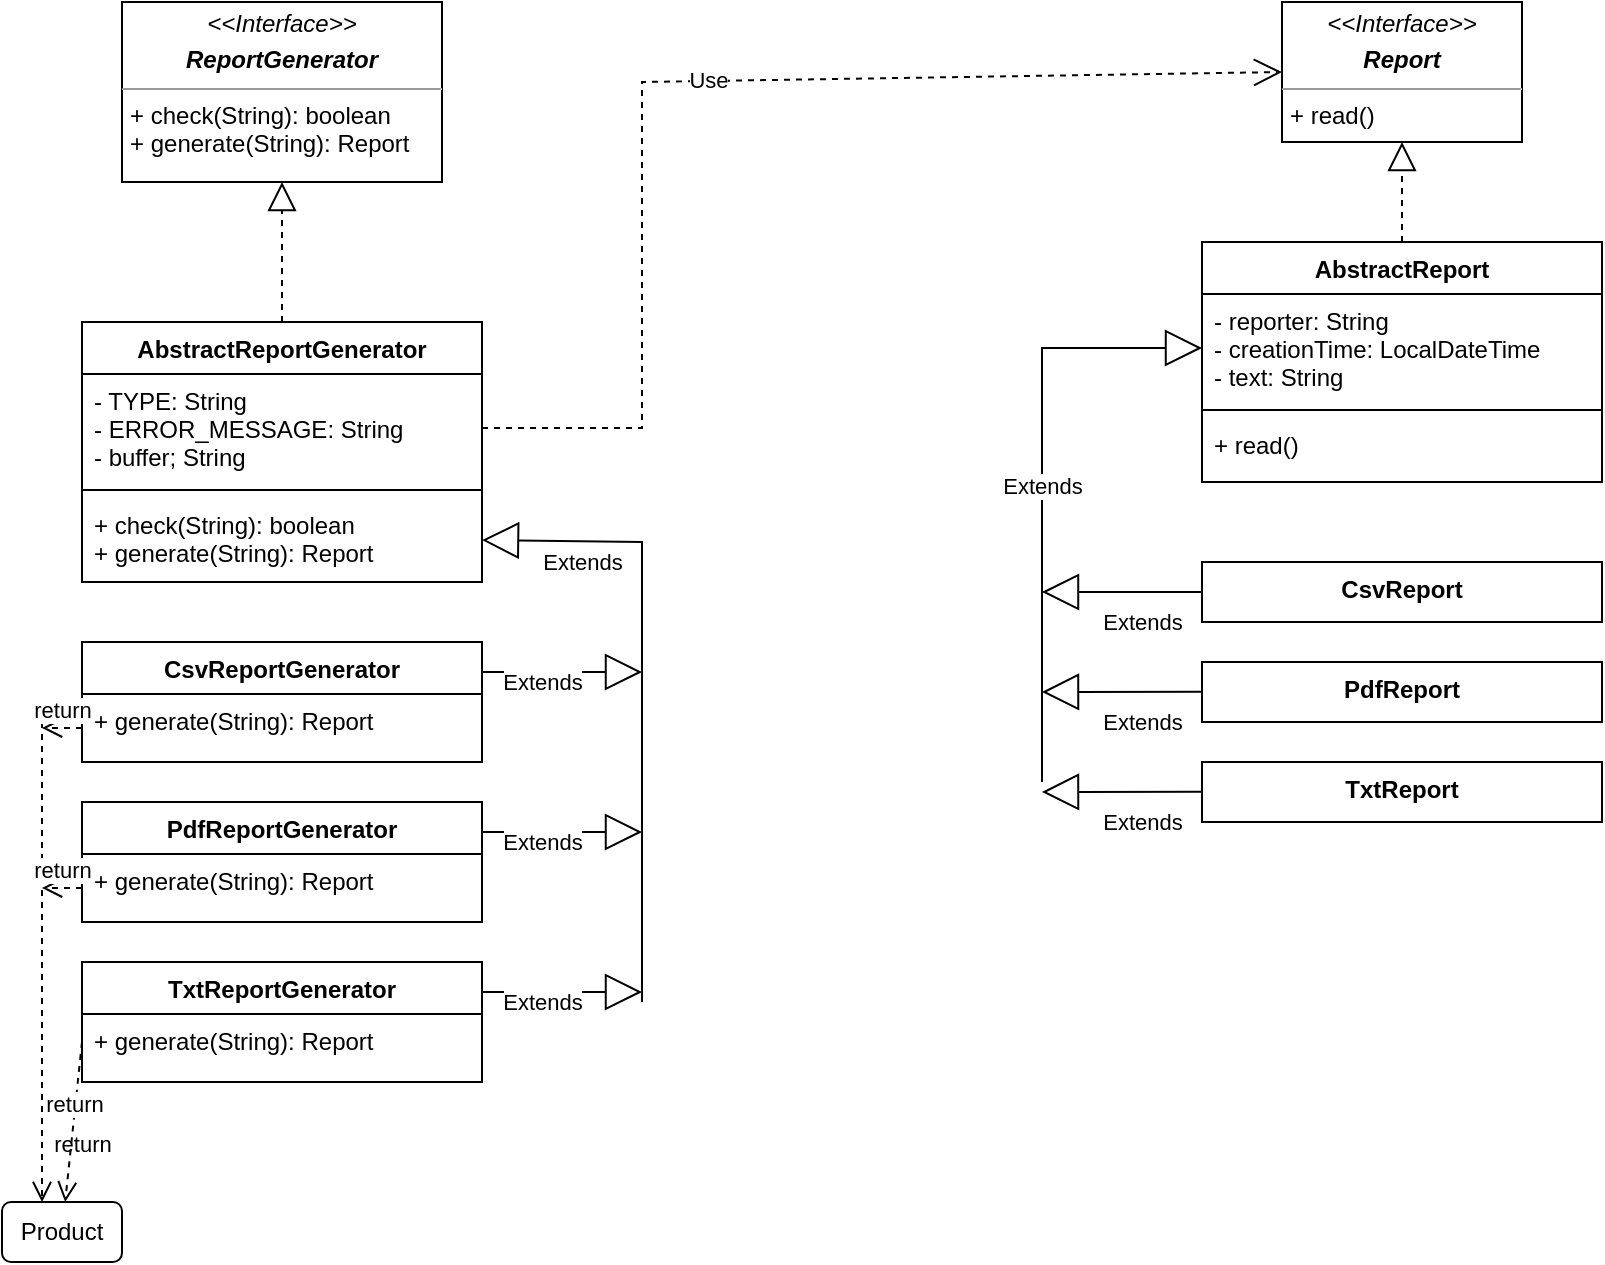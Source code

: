 <mxfile version="20.5.3" type="embed"><diagram id="23iRSUPoRavnBvh4doch" name="Page-1"><mxGraphModel dx="361" dy="583" grid="1" gridSize="10" guides="1" tooltips="1" connect="1" arrows="1" fold="1" page="1" pageScale="1" pageWidth="827" pageHeight="1169" math="0" shadow="0"><root><mxCell id="0"/><mxCell id="1" parent="0"/><mxCell id="2" value="&lt;p style=&quot;margin:0px;margin-top:4px;text-align:center;&quot;&gt;&lt;i&gt;&amp;lt;&amp;lt;Interface&amp;gt;&amp;gt;&lt;/i&gt;&lt;/p&gt;&lt;p style=&quot;margin:0px;margin-top:4px;text-align:center;&quot;&gt;&lt;i&gt;&lt;b&gt;Report&lt;/b&gt;&lt;/i&gt;&lt;/p&gt;&lt;hr size=&quot;1&quot;&gt;&lt;p style=&quot;margin:0px;margin-left:4px;&quot;&gt;+ read()&lt;/p&gt;" style="verticalAlign=top;align=left;overflow=fill;fontSize=12;fontFamily=Helvetica;html=1;" parent="1" vertex="1"><mxGeometry x="640" y="40" width="120" height="70" as="geometry"/></mxCell><mxCell id="3" value="AbstractReport" style="swimlane;fontStyle=1;align=center;verticalAlign=top;childLayout=stackLayout;horizontal=1;startSize=26;horizontalStack=0;resizeParent=1;resizeParentMax=0;resizeLast=0;collapsible=1;marginBottom=0;" parent="1" vertex="1"><mxGeometry x="600" y="160" width="200" height="120" as="geometry"/></mxCell><mxCell id="4" value="- reporter: String&#10;- creationTime: LocalDateTime&#10;- text: String" style="text;strokeColor=none;fillColor=none;align=left;verticalAlign=top;spacingLeft=4;spacingRight=4;overflow=hidden;rotatable=0;points=[[0,0.5],[1,0.5]];portConstraint=eastwest;" parent="3" vertex="1"><mxGeometry y="26" width="200" height="54" as="geometry"/></mxCell><mxCell id="5" value="" style="line;strokeWidth=1;fillColor=none;align=left;verticalAlign=middle;spacingTop=-1;spacingLeft=3;spacingRight=3;rotatable=0;labelPosition=right;points=[];portConstraint=eastwest;strokeColor=inherit;" parent="3" vertex="1"><mxGeometry y="80" width="200" height="8" as="geometry"/></mxCell><mxCell id="6" value="+ read()" style="text;strokeColor=none;fillColor=none;align=left;verticalAlign=top;spacingLeft=4;spacingRight=4;overflow=hidden;rotatable=0;points=[[0,0.5],[1,0.5]];portConstraint=eastwest;" parent="3" vertex="1"><mxGeometry y="88" width="200" height="32" as="geometry"/></mxCell><mxCell id="7" value="PdfReport" style="swimlane;fontStyle=1;align=center;verticalAlign=top;childLayout=stackLayout;horizontal=1;startSize=20;horizontalStack=0;resizeParent=1;resizeParentMax=0;resizeLast=0;collapsible=1;marginBottom=0;strokeColor=default;swimlaneLine=0;" parent="1" vertex="1"><mxGeometry x="600" y="370" width="200" height="30" as="geometry"/></mxCell><mxCell id="11" value="TxtReport" style="swimlane;fontStyle=1;align=center;verticalAlign=top;childLayout=stackLayout;horizontal=1;startSize=20;horizontalStack=0;resizeParent=1;resizeParentMax=0;resizeLast=0;collapsible=1;marginBottom=0;strokeColor=default;swimlaneLine=0;" parent="1" vertex="1"><mxGeometry x="600" y="420" width="200" height="30" as="geometry"/></mxCell><mxCell id="12" value="CsvReport" style="swimlane;fontStyle=1;align=center;verticalAlign=top;childLayout=stackLayout;horizontal=1;startSize=20;horizontalStack=0;resizeParent=1;resizeParentMax=0;resizeLast=0;collapsible=1;marginBottom=0;strokeColor=default;swimlaneLine=0;" parent="1" vertex="1"><mxGeometry x="600" y="320" width="200" height="30" as="geometry"/></mxCell><mxCell id="13" value="" style="endArrow=block;dashed=1;endFill=0;endSize=12;html=1;rounded=0;exitX=0.5;exitY=0;exitDx=0;exitDy=0;entryX=0.5;entryY=1;entryDx=0;entryDy=0;" parent="1" source="3" target="2" edge="1"><mxGeometry width="160" relative="1" as="geometry"><mxPoint x="530" y="20" as="sourcePoint"/><mxPoint x="690" y="40" as="targetPoint"/></mxGeometry></mxCell><mxCell id="14" value="Extends" style="endArrow=block;endSize=16;endFill=0;html=1;rounded=0;entryX=0;entryY=0.5;entryDx=0;entryDy=0;" parent="1" target="4" edge="1"><mxGeometry width="160" relative="1" as="geometry"><mxPoint x="520" y="430" as="sourcePoint"/><mxPoint x="700" y="270" as="targetPoint"/><Array as="points"><mxPoint x="520" y="213"/></Array></mxGeometry></mxCell><mxCell id="15" value="Extends" style="endArrow=block;endSize=16;endFill=0;html=1;rounded=0;exitX=0;exitY=0.5;exitDx=0;exitDy=0;" parent="1" source="12" edge="1"><mxGeometry x="-0.25" y="15" width="160" relative="1" as="geometry"><mxPoint x="590" y="330" as="sourcePoint"/><mxPoint x="520" y="335" as="targetPoint"/><mxPoint as="offset"/></mxGeometry></mxCell><mxCell id="16" value="Extends" style="endArrow=block;endSize=16;endFill=0;html=1;rounded=0;exitX=0;exitY=0.5;exitDx=0;exitDy=0;" parent="1" edge="1"><mxGeometry x="-0.249" y="15" width="160" relative="1" as="geometry"><mxPoint x="600" y="384.86" as="sourcePoint"/><mxPoint x="520" y="385" as="targetPoint"/><mxPoint as="offset"/></mxGeometry></mxCell><mxCell id="17" value="Extends" style="endArrow=block;endSize=16;endFill=0;html=1;rounded=0;exitX=0;exitY=0.5;exitDx=0;exitDy=0;" parent="1" edge="1"><mxGeometry x="-0.249" y="15" width="160" relative="1" as="geometry"><mxPoint x="600" y="434.86" as="sourcePoint"/><mxPoint x="520" y="435" as="targetPoint"/><mxPoint as="offset"/></mxGeometry></mxCell><mxCell id="18" value="&lt;p style=&quot;margin:0px;margin-top:4px;text-align:center;&quot;&gt;&lt;i&gt;&amp;lt;&amp;lt;Interface&amp;gt;&amp;gt;&lt;/i&gt;&lt;/p&gt;&lt;p style=&quot;margin:0px;margin-top:4px;text-align:center;&quot;&gt;&lt;i&gt;&lt;b&gt;ReportGenerator&lt;/b&gt;&lt;/i&gt;&lt;/p&gt;&lt;hr size=&quot;1&quot;&gt;&lt;p style=&quot;margin:0px;margin-left:4px;&quot;&gt;+ check(String): boolean&lt;br&gt;+ generate(String): Report&lt;/p&gt;" style="verticalAlign=top;align=left;overflow=fill;fontSize=12;fontFamily=Helvetica;html=1;" parent="1" vertex="1"><mxGeometry x="60" y="40" width="160" height="90" as="geometry"/></mxCell><mxCell id="19" value="AbstractReportGenerator" style="swimlane;fontStyle=1;align=center;verticalAlign=top;childLayout=stackLayout;horizontal=1;startSize=26;horizontalStack=0;resizeParent=1;resizeParentMax=0;resizeLast=0;collapsible=1;marginBottom=0;" parent="1" vertex="1"><mxGeometry x="40" y="200" width="200" height="130" as="geometry"/></mxCell><mxCell id="20" value="- TYPE: String&#10;- ERROR_MESSAGE: String&#10;- buffer; String" style="text;strokeColor=none;fillColor=none;align=left;verticalAlign=top;spacingLeft=4;spacingRight=4;overflow=hidden;rotatable=0;points=[[0,0.5],[1,0.5]];portConstraint=eastwest;" parent="19" vertex="1"><mxGeometry y="26" width="200" height="54" as="geometry"/></mxCell><mxCell id="21" value="" style="line;strokeWidth=1;fillColor=none;align=left;verticalAlign=middle;spacingTop=-1;spacingLeft=3;spacingRight=3;rotatable=0;labelPosition=right;points=[];portConstraint=eastwest;strokeColor=inherit;" parent="19" vertex="1"><mxGeometry y="80" width="200" height="8" as="geometry"/></mxCell><mxCell id="22" value="+ check(String): boolean&#10;+ generate(String): Report" style="text;strokeColor=none;fillColor=none;align=left;verticalAlign=top;spacingLeft=4;spacingRight=4;overflow=hidden;rotatable=0;points=[[0,0.5],[1,0.5]];portConstraint=eastwest;" parent="19" vertex="1"><mxGeometry y="88" width="200" height="42" as="geometry"/></mxCell><mxCell id="23" value="" style="endArrow=block;dashed=1;endFill=0;endSize=12;html=1;rounded=0;exitX=0.5;exitY=0;exitDx=0;exitDy=0;entryX=0.5;entryY=1;entryDx=0;entryDy=0;" parent="1" source="19" target="18" edge="1"><mxGeometry width="160" relative="1" as="geometry"><mxPoint x="210" y="300" as="sourcePoint"/><mxPoint x="320" y="160" as="targetPoint"/></mxGeometry></mxCell><mxCell id="24" value="CsvReportGenerator" style="swimlane;fontStyle=1;align=center;verticalAlign=top;childLayout=stackLayout;horizontal=1;startSize=26;horizontalStack=0;resizeParent=1;resizeParentMax=0;resizeLast=0;collapsible=1;marginBottom=0;" vertex="1" parent="1"><mxGeometry x="40" y="360" width="200" height="60" as="geometry"/></mxCell><mxCell id="27" value="+ generate(String): Report" style="text;strokeColor=none;fillColor=none;align=left;verticalAlign=top;spacingLeft=4;spacingRight=4;overflow=hidden;rotatable=0;points=[[0,0.5],[1,0.5]];portConstraint=eastwest;" vertex="1" parent="24"><mxGeometry y="26" width="200" height="34" as="geometry"/></mxCell><mxCell id="28" value="PdfReportGenerator" style="swimlane;fontStyle=1;align=center;verticalAlign=top;childLayout=stackLayout;horizontal=1;startSize=26;horizontalStack=0;resizeParent=1;resizeParentMax=0;resizeLast=0;collapsible=1;marginBottom=0;" vertex="1" parent="1"><mxGeometry x="40" y="440" width="200" height="60" as="geometry"/></mxCell><mxCell id="29" value="+ generate(String): Report" style="text;strokeColor=none;fillColor=none;align=left;verticalAlign=top;spacingLeft=4;spacingRight=4;overflow=hidden;rotatable=0;points=[[0,0.5],[1,0.5]];portConstraint=eastwest;" vertex="1" parent="28"><mxGeometry y="26" width="200" height="34" as="geometry"/></mxCell><mxCell id="30" value="TxtReportGenerator" style="swimlane;fontStyle=1;align=center;verticalAlign=top;childLayout=stackLayout;horizontal=1;startSize=26;horizontalStack=0;resizeParent=1;resizeParentMax=0;resizeLast=0;collapsible=1;marginBottom=0;" vertex="1" parent="1"><mxGeometry x="40" y="520" width="200" height="60" as="geometry"/></mxCell><mxCell id="31" value="+ generate(String): Report" style="text;strokeColor=none;fillColor=none;align=left;verticalAlign=top;spacingLeft=4;spacingRight=4;overflow=hidden;rotatable=0;points=[[0,0.5],[1,0.5]];portConstraint=eastwest;" vertex="1" parent="30"><mxGeometry y="26" width="200" height="34" as="geometry"/></mxCell><mxCell id="32" value="Use" style="endArrow=open;endSize=12;dashed=1;html=1;rounded=0;exitX=1;exitY=0.5;exitDx=0;exitDy=0;entryX=0;entryY=0.5;entryDx=0;entryDy=0;" edge="1" parent="1" source="20" target="2"><mxGeometry width="160" relative="1" as="geometry"><mxPoint x="260" y="420" as="sourcePoint"/><mxPoint x="420" y="420" as="targetPoint"/><Array as="points"><mxPoint x="320" y="253"/><mxPoint x="320" y="80"/></Array></mxGeometry></mxCell><mxCell id="33" value="Extends" style="endArrow=block;endSize=16;endFill=0;html=1;rounded=0;entryX=1;entryY=0.5;entryDx=0;entryDy=0;" edge="1" parent="1" target="22"><mxGeometry x="0.677" y="10" width="160" relative="1" as="geometry"><mxPoint x="320" y="540" as="sourcePoint"/><mxPoint x="370" y="490" as="targetPoint"/><Array as="points"><mxPoint x="320" y="310"/></Array><mxPoint as="offset"/></mxGeometry></mxCell><mxCell id="34" value="Extends" style="endArrow=block;endSize=16;endFill=0;html=1;rounded=0;exitX=1;exitY=0.25;exitDx=0;exitDy=0;" edge="1" parent="1" source="24"><mxGeometry x="-0.25" y="-5" width="160" relative="1" as="geometry"><mxPoint x="180" y="390" as="sourcePoint"/><mxPoint x="320" y="375" as="targetPoint"/><mxPoint as="offset"/></mxGeometry></mxCell><mxCell id="35" value="Extends" style="endArrow=block;endSize=16;endFill=0;html=1;rounded=0;exitX=1;exitY=0.25;exitDx=0;exitDy=0;" edge="1" parent="1" source="28"><mxGeometry x="-0.25" y="-5" width="160" relative="1" as="geometry"><mxPoint x="250" y="385" as="sourcePoint"/><mxPoint x="320" y="455" as="targetPoint"/><mxPoint as="offset"/></mxGeometry></mxCell><mxCell id="36" value="Extends" style="endArrow=block;endSize=16;endFill=0;html=1;rounded=0;exitX=1;exitY=0.25;exitDx=0;exitDy=0;" edge="1" parent="1" source="30"><mxGeometry x="-0.25" y="-5" width="160" relative="1" as="geometry"><mxPoint x="250" y="465" as="sourcePoint"/><mxPoint x="320" y="535" as="targetPoint"/><mxPoint as="offset"/></mxGeometry></mxCell><mxCell id="37" value="return" style="html=1;verticalAlign=bottom;endArrow=open;dashed=1;endSize=8;rounded=0;" edge="1" parent="1"><mxGeometry x="0.833" y="20" relative="1" as="geometry"><mxPoint x="20" y="400" as="sourcePoint"/><mxPoint x="20" y="640" as="targetPoint"/><mxPoint as="offset"/></mxGeometry></mxCell><mxCell id="38" value="return" style="html=1;verticalAlign=bottom;endArrow=open;dashed=1;endSize=8;rounded=0;exitX=0;exitY=0.5;exitDx=0;exitDy=0;" edge="1" parent="1" source="27"><mxGeometry relative="1" as="geometry"><mxPoint x="90" y="490" as="sourcePoint"/><mxPoint x="20" y="403" as="targetPoint"/></mxGeometry></mxCell><mxCell id="39" value="return" style="html=1;verticalAlign=bottom;endArrow=open;dashed=1;endSize=8;rounded=0;exitX=0;exitY=0.5;exitDx=0;exitDy=0;" edge="1" parent="1" source="29"><mxGeometry relative="1" as="geometry"><mxPoint x="50" y="413" as="sourcePoint"/><mxPoint x="20" y="483" as="targetPoint"/></mxGeometry></mxCell><mxCell id="44" value="return" style="html=1;verticalAlign=bottom;endArrow=open;dashed=1;endSize=8;rounded=0;exitX=0;exitY=0.5;exitDx=0;exitDy=0;" edge="1" parent="1" target="45"><mxGeometry relative="1" as="geometry"><mxPoint x="40" y="560" as="sourcePoint"/><mxPoint x="20" y="560" as="targetPoint"/></mxGeometry></mxCell><mxCell id="45" value="Product" style="rounded=1;whiteSpace=wrap;html=1;" vertex="1" parent="1"><mxGeometry y="640" width="60" height="30" as="geometry"/></mxCell></root></mxGraphModel></diagram></mxfile>